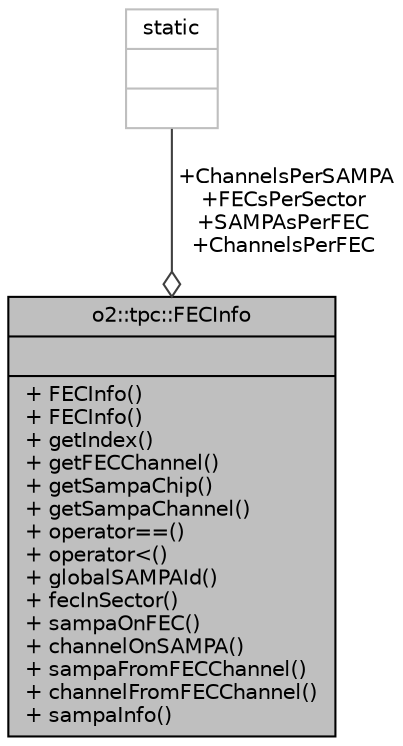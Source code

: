 digraph "o2::tpc::FECInfo"
{
 // INTERACTIVE_SVG=YES
  bgcolor="transparent";
  edge [fontname="Helvetica",fontsize="10",labelfontname="Helvetica",labelfontsize="10"];
  node [fontname="Helvetica",fontsize="10",shape=record];
  Node1 [label="{o2::tpc::FECInfo\n||+ FECInfo()\l+ FECInfo()\l+ getIndex()\l+ getFECChannel()\l+ getSampaChip()\l+ getSampaChannel()\l+ operator==()\l+ operator\<()\l+ globalSAMPAId()\l+ fecInSector()\l+ sampaOnFEC()\l+ channelOnSAMPA()\l+ sampaFromFECChannel()\l+ channelFromFECChannel()\l+ sampaInfo()\l}",height=0.2,width=0.4,color="black", fillcolor="grey75", style="filled", fontcolor="black"];
  Node2 -> Node1 [color="grey25",fontsize="10",style="solid",label=" +ChannelsPerSAMPA\n+FECsPerSector\n+SAMPAsPerFEC\n+ChannelsPerFEC" ,arrowhead="odiamond",fontname="Helvetica"];
  Node2 [label="{static\n||}",height=0.2,width=0.4,color="grey75"];
}
